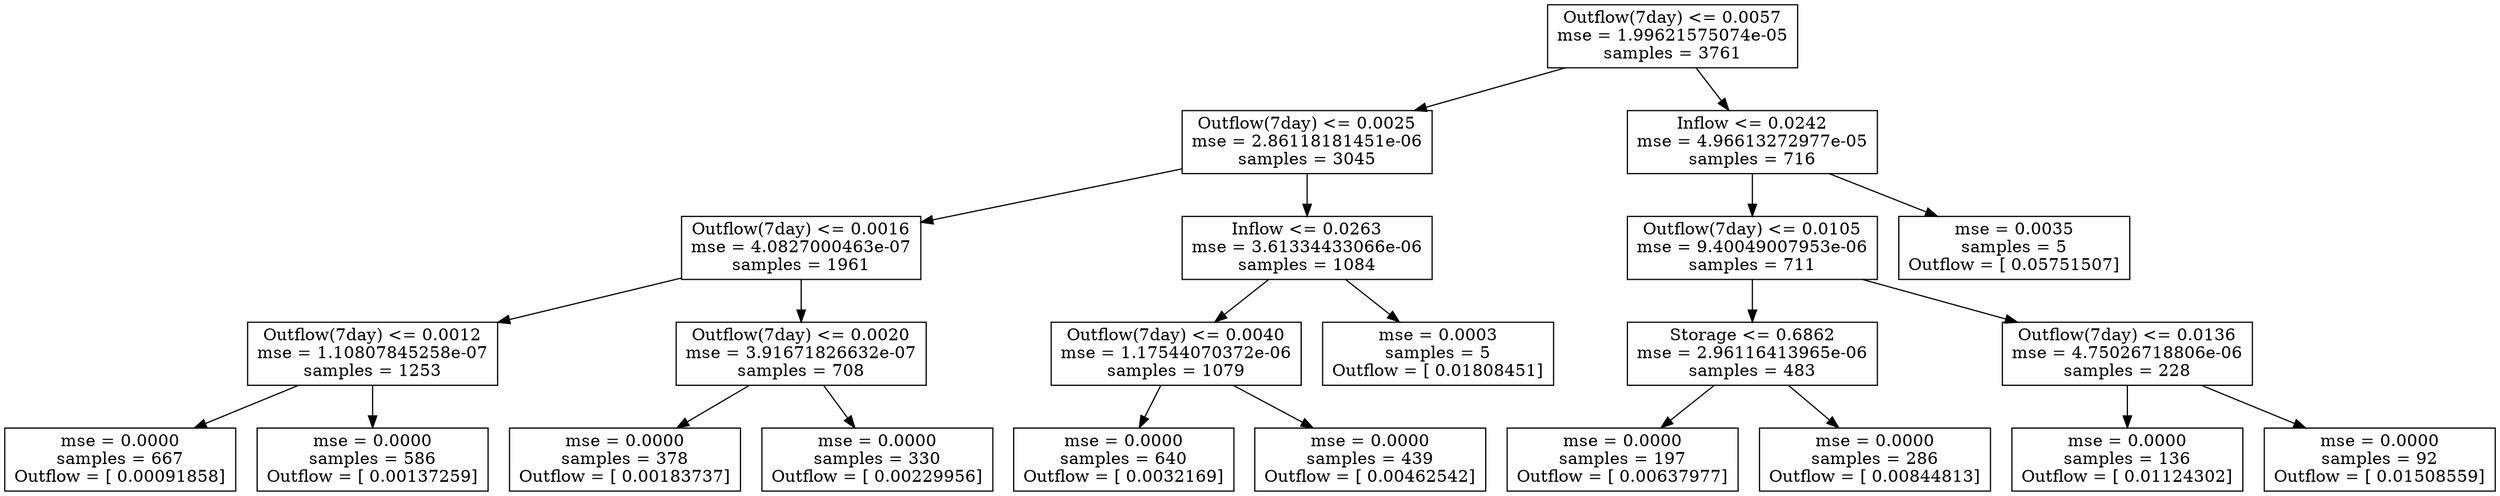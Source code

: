 digraph Tree {
0 [label="Outflow(7day) <= 0.0057\nmse = 1.99621575074e-05\nsamples = 3761", shape="box"] ;
1 [label="Outflow(7day) <= 0.0025\nmse = 2.86118181451e-06\nsamples = 3045", shape="box"] ;
0 -> 1 ;
2 [label="Outflow(7day) <= 0.0016\nmse = 4.0827000463e-07\nsamples = 1961", shape="box"] ;
1 -> 2 ;
3 [label="Outflow(7day) <= 0.0012\nmse = 1.10807845258e-07\nsamples = 1253", shape="box"] ;
2 -> 3 ;
4 [label="mse = 0.0000\nsamples = 667\nOutflow = [ 0.00091858]", shape="box"] ;
3 -> 4 ;
5 [label="mse = 0.0000\nsamples = 586\nOutflow = [ 0.00137259]", shape="box"] ;
3 -> 5 ;
6 [label="Outflow(7day) <= 0.0020\nmse = 3.91671826632e-07\nsamples = 708", shape="box"] ;
2 -> 6 ;
7 [label="mse = 0.0000\nsamples = 378\nOutflow = [ 0.00183737]", shape="box"] ;
6 -> 7 ;
8 [label="mse = 0.0000\nsamples = 330\nOutflow = [ 0.00229956]", shape="box"] ;
6 -> 8 ;
9 [label="Inflow <= 0.0263\nmse = 3.61334433066e-06\nsamples = 1084", shape="box"] ;
1 -> 9 ;
10 [label="Outflow(7day) <= 0.0040\nmse = 1.17544070372e-06\nsamples = 1079", shape="box"] ;
9 -> 10 ;
11 [label="mse = 0.0000\nsamples = 640\nOutflow = [ 0.0032169]", shape="box"] ;
10 -> 11 ;
12 [label="mse = 0.0000\nsamples = 439\nOutflow = [ 0.00462542]", shape="box"] ;
10 -> 12 ;
13 [label="mse = 0.0003\nsamples = 5\nOutflow = [ 0.01808451]", shape="box"] ;
9 -> 13 ;
14 [label="Inflow <= 0.0242\nmse = 4.96613272977e-05\nsamples = 716", shape="box"] ;
0 -> 14 ;
15 [label="Outflow(7day) <= 0.0105\nmse = 9.40049007953e-06\nsamples = 711", shape="box"] ;
14 -> 15 ;
16 [label="Storage <= 0.6862\nmse = 2.96116413965e-06\nsamples = 483", shape="box"] ;
15 -> 16 ;
17 [label="mse = 0.0000\nsamples = 197\nOutflow = [ 0.00637977]", shape="box"] ;
16 -> 17 ;
18 [label="mse = 0.0000\nsamples = 286\nOutflow = [ 0.00844813]", shape="box"] ;
16 -> 18 ;
19 [label="Outflow(7day) <= 0.0136\nmse = 4.75026718806e-06\nsamples = 228", shape="box"] ;
15 -> 19 ;
20 [label="mse = 0.0000\nsamples = 136\nOutflow = [ 0.01124302]", shape="box"] ;
19 -> 20 ;
21 [label="mse = 0.0000\nsamples = 92\nOutflow = [ 0.01508559]", shape="box"] ;
19 -> 21 ;
22 [label="mse = 0.0035\nsamples = 5\nOutflow = [ 0.05751507]", shape="box"] ;
14 -> 22 ;
}